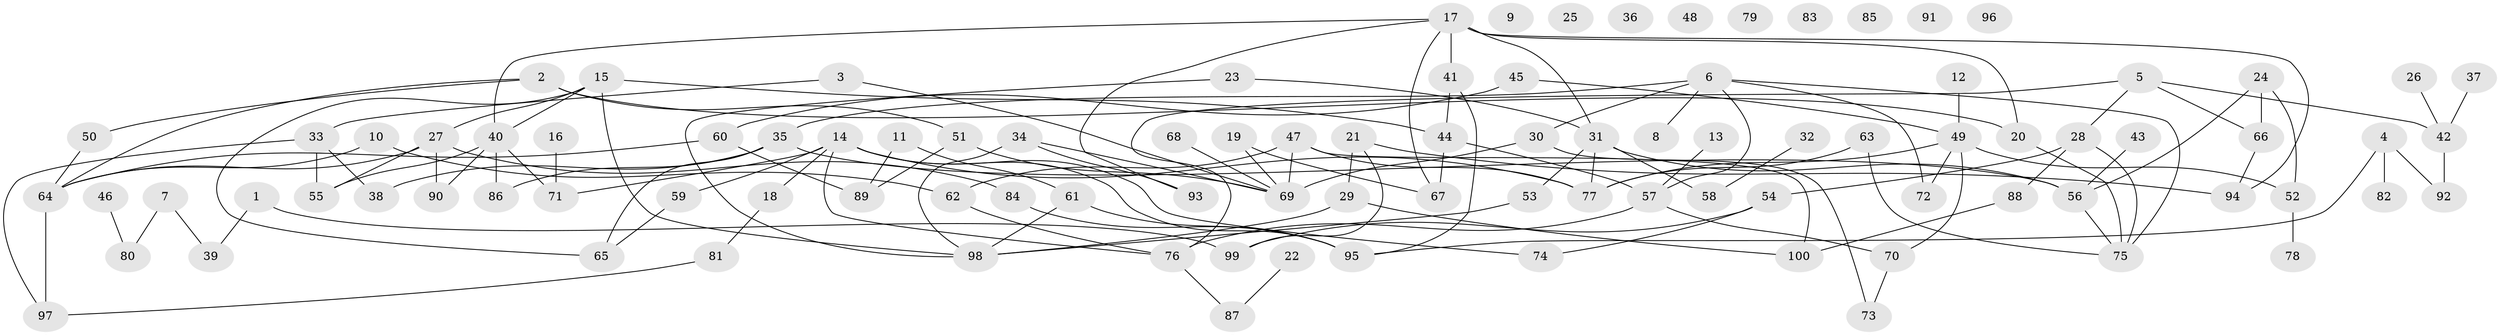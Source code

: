 // coarse degree distribution, {5: 0.22580645161290322, 3: 0.06451612903225806, 8: 0.0967741935483871, 2: 0.22580645161290322, 6: 0.06451612903225806, 4: 0.0967741935483871, 9: 0.06451612903225806, 1: 0.0967741935483871, 7: 0.06451612903225806}
// Generated by graph-tools (version 1.1) at 2025/35/03/04/25 23:35:51]
// undirected, 100 vertices, 137 edges
graph export_dot {
  node [color=gray90,style=filled];
  1;
  2;
  3;
  4;
  5;
  6;
  7;
  8;
  9;
  10;
  11;
  12;
  13;
  14;
  15;
  16;
  17;
  18;
  19;
  20;
  21;
  22;
  23;
  24;
  25;
  26;
  27;
  28;
  29;
  30;
  31;
  32;
  33;
  34;
  35;
  36;
  37;
  38;
  39;
  40;
  41;
  42;
  43;
  44;
  45;
  46;
  47;
  48;
  49;
  50;
  51;
  52;
  53;
  54;
  55;
  56;
  57;
  58;
  59;
  60;
  61;
  62;
  63;
  64;
  65;
  66;
  67;
  68;
  69;
  70;
  71;
  72;
  73;
  74;
  75;
  76;
  77;
  78;
  79;
  80;
  81;
  82;
  83;
  84;
  85;
  86;
  87;
  88;
  89;
  90;
  91;
  92;
  93;
  94;
  95;
  96;
  97;
  98;
  99;
  100;
  1 -- 39;
  1 -- 99;
  2 -- 20;
  2 -- 50;
  2 -- 51;
  2 -- 64;
  3 -- 33;
  3 -- 69;
  4 -- 82;
  4 -- 92;
  4 -- 95;
  5 -- 28;
  5 -- 42;
  5 -- 66;
  5 -- 76;
  6 -- 8;
  6 -- 30;
  6 -- 35;
  6 -- 57;
  6 -- 72;
  6 -- 75;
  7 -- 39;
  7 -- 80;
  10 -- 62;
  10 -- 64;
  11 -- 61;
  11 -- 89;
  12 -- 49;
  13 -- 57;
  14 -- 18;
  14 -- 59;
  14 -- 71;
  14 -- 74;
  14 -- 76;
  14 -- 77;
  14 -- 95;
  15 -- 27;
  15 -- 40;
  15 -- 44;
  15 -- 65;
  15 -- 98;
  16 -- 71;
  17 -- 20;
  17 -- 31;
  17 -- 40;
  17 -- 41;
  17 -- 67;
  17 -- 93;
  17 -- 94;
  18 -- 81;
  19 -- 67;
  19 -- 69;
  20 -- 75;
  21 -- 29;
  21 -- 94;
  21 -- 99;
  22 -- 87;
  23 -- 31;
  23 -- 98;
  24 -- 52;
  24 -- 56;
  24 -- 66;
  26 -- 42;
  27 -- 55;
  27 -- 64;
  27 -- 84;
  27 -- 90;
  28 -- 54;
  28 -- 75;
  28 -- 88;
  29 -- 98;
  29 -- 100;
  30 -- 69;
  30 -- 73;
  31 -- 53;
  31 -- 56;
  31 -- 58;
  31 -- 77;
  32 -- 58;
  33 -- 38;
  33 -- 55;
  33 -- 97;
  34 -- 69;
  34 -- 93;
  34 -- 98;
  35 -- 38;
  35 -- 56;
  35 -- 65;
  35 -- 86;
  37 -- 42;
  40 -- 55;
  40 -- 71;
  40 -- 86;
  40 -- 90;
  41 -- 44;
  41 -- 95;
  42 -- 92;
  43 -- 56;
  44 -- 57;
  44 -- 67;
  45 -- 49;
  45 -- 60;
  46 -- 80;
  47 -- 62;
  47 -- 69;
  47 -- 77;
  47 -- 100;
  49 -- 52;
  49 -- 70;
  49 -- 72;
  49 -- 77;
  50 -- 64;
  51 -- 69;
  51 -- 89;
  52 -- 78;
  53 -- 98;
  54 -- 74;
  54 -- 99;
  56 -- 75;
  57 -- 70;
  57 -- 76;
  59 -- 65;
  60 -- 64;
  60 -- 89;
  61 -- 95;
  61 -- 98;
  62 -- 76;
  63 -- 75;
  63 -- 77;
  64 -- 97;
  66 -- 94;
  68 -- 69;
  70 -- 73;
  76 -- 87;
  81 -- 97;
  84 -- 95;
  88 -- 100;
}
